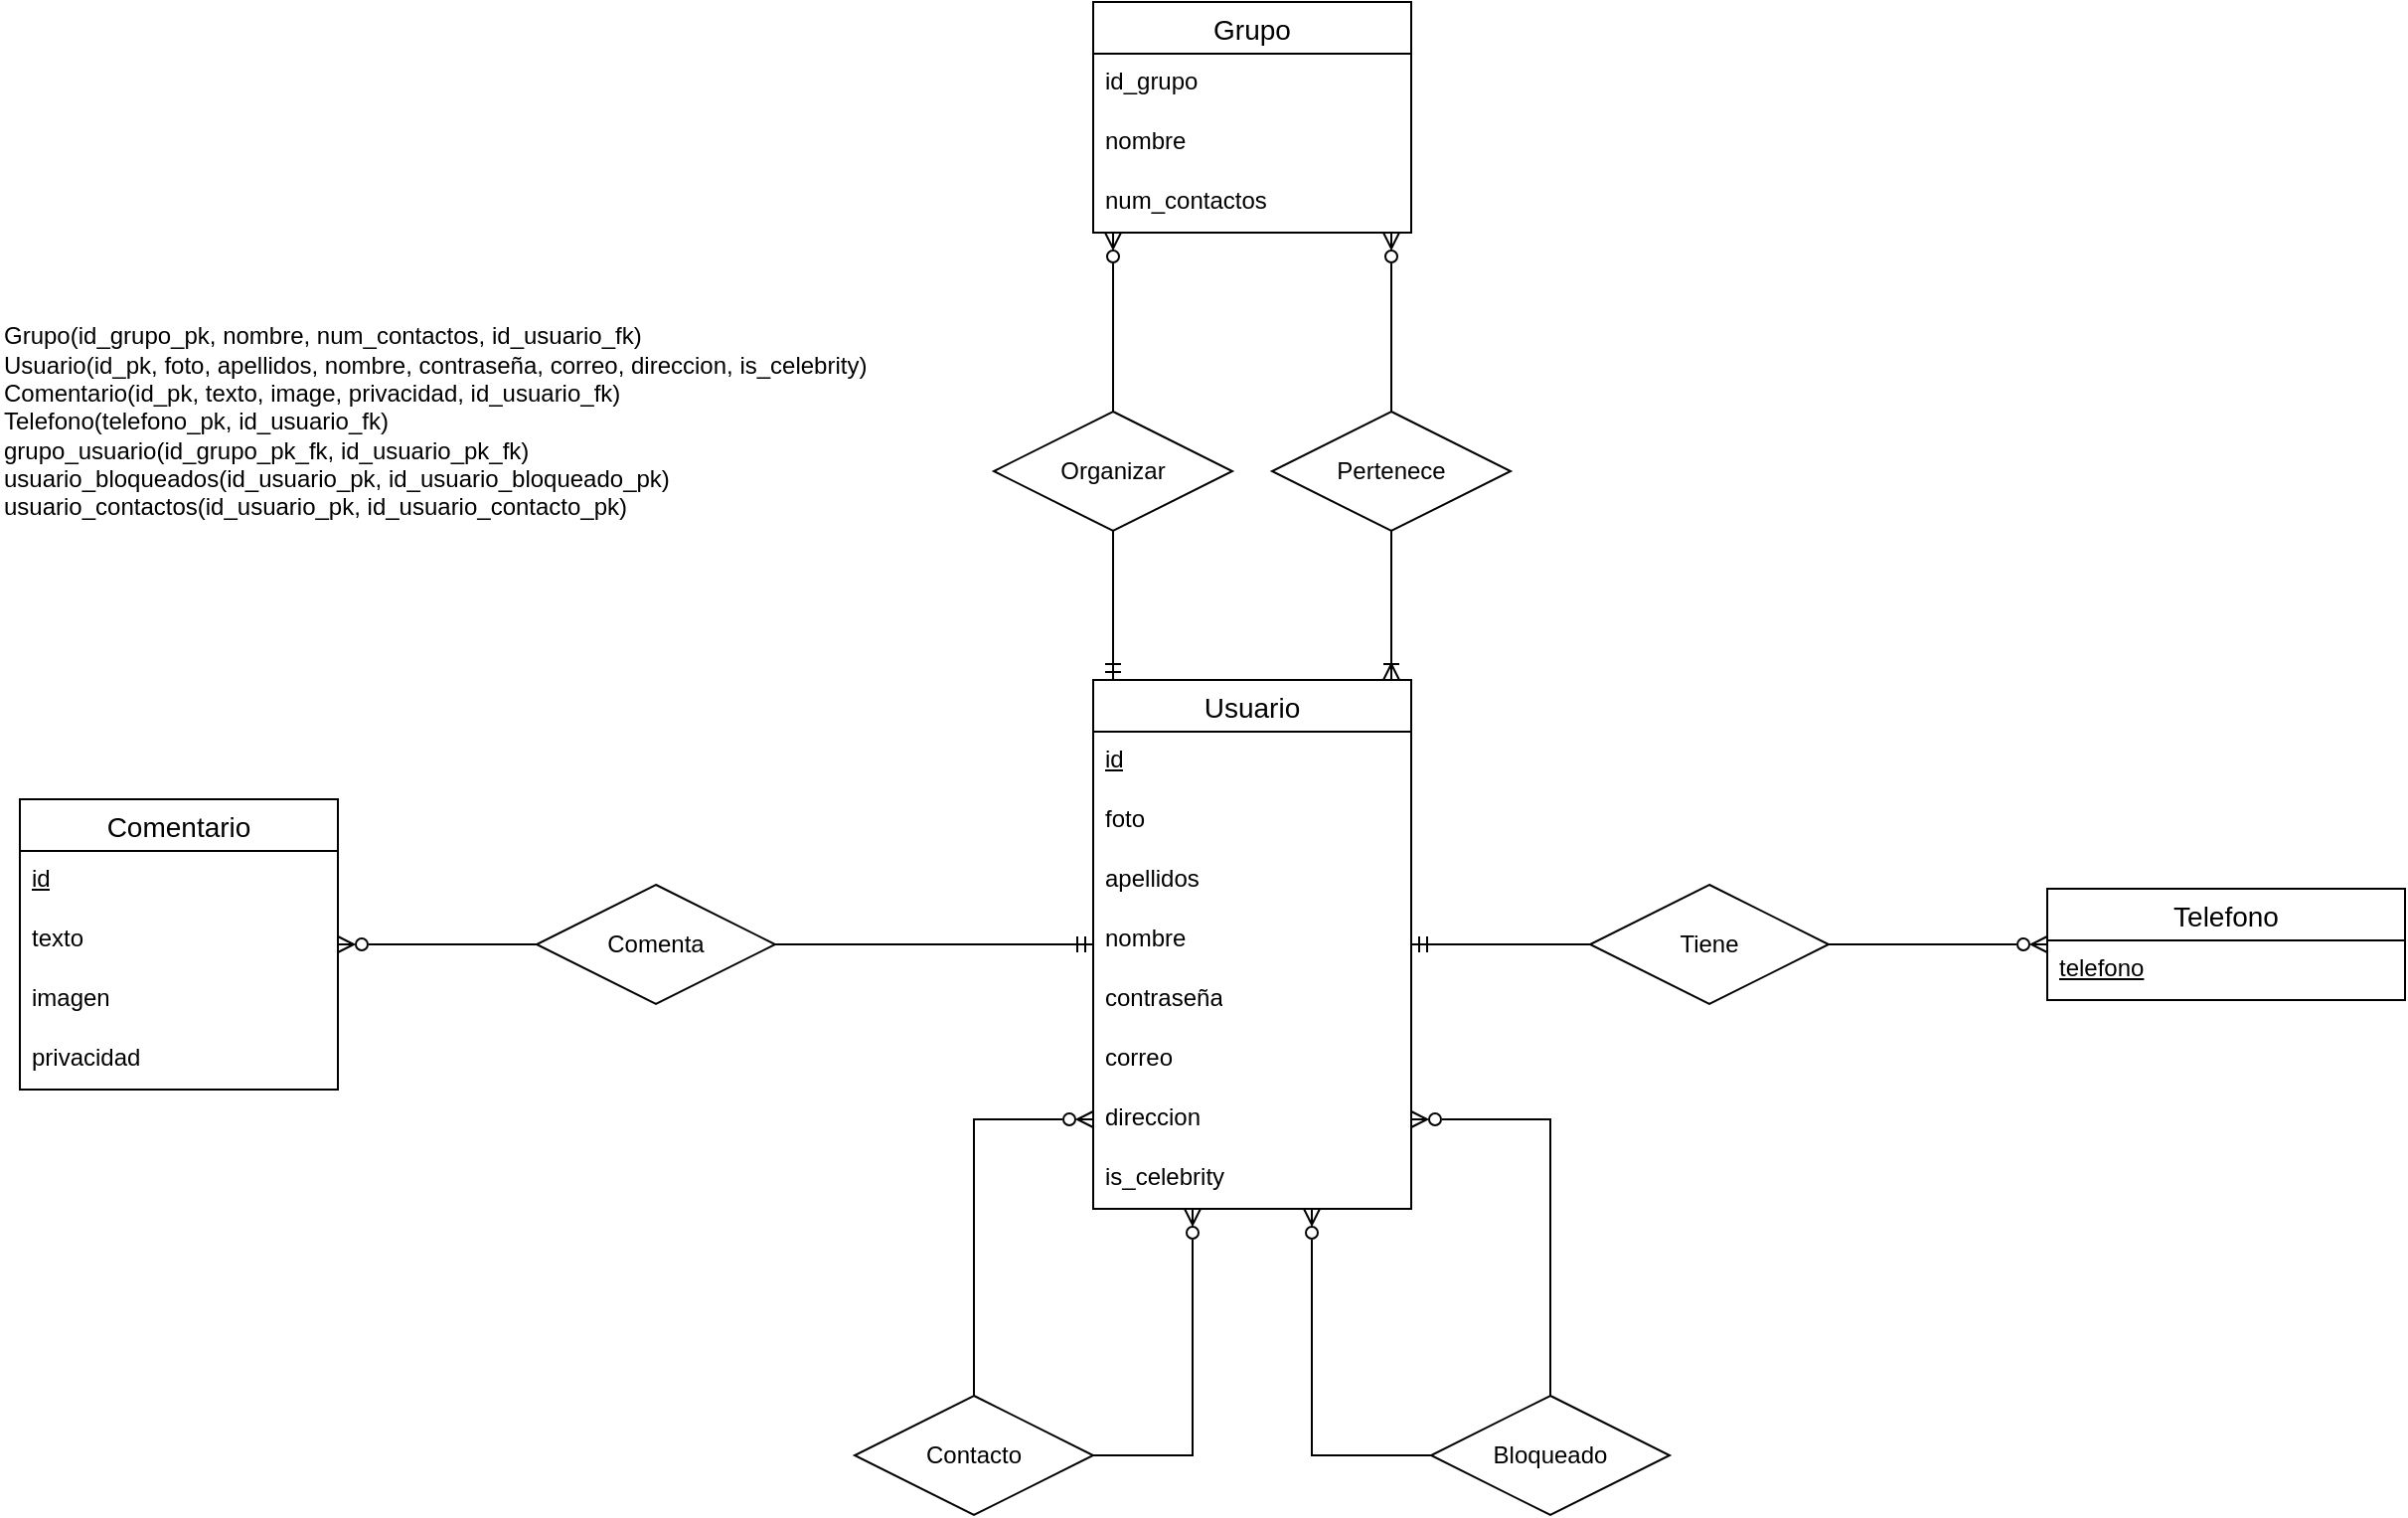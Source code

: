 <mxfile version="22.0.4" type="device">
  <diagram name="Página-1" id="EKGsYuw0FnHCdSLjsaUu">
    <mxGraphModel dx="2734" dy="2112" grid="1" gridSize="10" guides="1" tooltips="1" connect="1" arrows="1" fold="1" page="1" pageScale="1" pageWidth="827" pageHeight="1169" math="0" shadow="0">
      <root>
        <mxCell id="0" />
        <mxCell id="1" parent="0" />
        <mxCell id="tkP0ir2uq5uonUyYaova-1" value="Usuario" style="swimlane;fontStyle=0;childLayout=stackLayout;horizontal=1;startSize=26;horizontalStack=0;resizeParent=1;resizeParentMax=0;resizeLast=0;collapsible=1;marginBottom=0;align=center;fontSize=14;" parent="1" vertex="1">
          <mxGeometry x="150" y="225" width="160" height="266" as="geometry" />
        </mxCell>
        <mxCell id="tkP0ir2uq5uonUyYaova-50" value="&lt;u&gt;id&lt;/u&gt;" style="text;strokeColor=none;fillColor=none;spacingLeft=4;spacingRight=4;overflow=hidden;rotatable=0;points=[[0,0.5],[1,0.5]];portConstraint=eastwest;fontSize=12;whiteSpace=wrap;html=1;" parent="tkP0ir2uq5uonUyYaova-1" vertex="1">
          <mxGeometry y="26" width="160" height="30" as="geometry" />
        </mxCell>
        <mxCell id="tkP0ir2uq5uonUyYaova-54" value="foto" style="text;strokeColor=none;fillColor=none;spacingLeft=4;spacingRight=4;overflow=hidden;rotatable=0;points=[[0,0.5],[1,0.5]];portConstraint=eastwest;fontSize=12;whiteSpace=wrap;html=1;" parent="tkP0ir2uq5uonUyYaova-1" vertex="1">
          <mxGeometry y="56" width="160" height="30" as="geometry" />
        </mxCell>
        <mxCell id="tkP0ir2uq5uonUyYaova-53" value="apellidos" style="text;strokeColor=none;fillColor=none;spacingLeft=4;spacingRight=4;overflow=hidden;rotatable=0;points=[[0,0.5],[1,0.5]];portConstraint=eastwest;fontSize=12;whiteSpace=wrap;html=1;" parent="tkP0ir2uq5uonUyYaova-1" vertex="1">
          <mxGeometry y="86" width="160" height="30" as="geometry" />
        </mxCell>
        <mxCell id="tkP0ir2uq5uonUyYaova-52" value="nombre" style="text;strokeColor=none;fillColor=none;spacingLeft=4;spacingRight=4;overflow=hidden;rotatable=0;points=[[0,0.5],[1,0.5]];portConstraint=eastwest;fontSize=12;whiteSpace=wrap;html=1;" parent="tkP0ir2uq5uonUyYaova-1" vertex="1">
          <mxGeometry y="116" width="160" height="30" as="geometry" />
        </mxCell>
        <mxCell id="tkP0ir2uq5uonUyYaova-51" value="contraseña" style="text;strokeColor=none;fillColor=none;spacingLeft=4;spacingRight=4;overflow=hidden;rotatable=0;points=[[0,0.5],[1,0.5]];portConstraint=eastwest;fontSize=12;whiteSpace=wrap;html=1;" parent="tkP0ir2uq5uonUyYaova-1" vertex="1">
          <mxGeometry y="146" width="160" height="30" as="geometry" />
        </mxCell>
        <mxCell id="tkP0ir2uq5uonUyYaova-3" value="correo" style="text;strokeColor=none;fillColor=none;spacingLeft=4;spacingRight=4;overflow=hidden;rotatable=0;points=[[0,0.5],[1,0.5]];portConstraint=eastwest;fontSize=12;whiteSpace=wrap;html=1;" parent="tkP0ir2uq5uonUyYaova-1" vertex="1">
          <mxGeometry y="176" width="160" height="30" as="geometry" />
        </mxCell>
        <mxCell id="tkP0ir2uq5uonUyYaova-2" value="direccion" style="text;strokeColor=none;fillColor=none;spacingLeft=4;spacingRight=4;overflow=hidden;rotatable=0;points=[[0,0.5],[1,0.5]];portConstraint=eastwest;fontSize=12;whiteSpace=wrap;html=1;" parent="tkP0ir2uq5uonUyYaova-1" vertex="1">
          <mxGeometry y="206" width="160" height="30" as="geometry" />
        </mxCell>
        <mxCell id="tkP0ir2uq5uonUyYaova-56" value="is_celebrity" style="text;strokeColor=none;fillColor=none;spacingLeft=4;spacingRight=4;overflow=hidden;rotatable=0;points=[[0,0.5],[1,0.5]];portConstraint=eastwest;fontSize=12;whiteSpace=wrap;html=1;" parent="tkP0ir2uq5uonUyYaova-1" vertex="1">
          <mxGeometry y="236" width="160" height="30" as="geometry" />
        </mxCell>
        <mxCell id="tkP0ir2uq5uonUyYaova-13" value="Grupo" style="swimlane;fontStyle=0;childLayout=stackLayout;horizontal=1;startSize=26;horizontalStack=0;resizeParent=1;resizeParentMax=0;resizeLast=0;collapsible=1;marginBottom=0;align=center;fontSize=14;" parent="1" vertex="1">
          <mxGeometry x="150" y="-116" width="160" height="116" as="geometry" />
        </mxCell>
        <mxCell id="tkP0ir2uq5uonUyYaova-15" value="id_grupo" style="text;strokeColor=none;fillColor=none;spacingLeft=4;spacingRight=4;overflow=hidden;rotatable=0;points=[[0,0.5],[1,0.5]];portConstraint=eastwest;fontSize=12;whiteSpace=wrap;html=1;" parent="tkP0ir2uq5uonUyYaova-13" vertex="1">
          <mxGeometry y="26" width="160" height="30" as="geometry" />
        </mxCell>
        <mxCell id="tkP0ir2uq5uonUyYaova-14" value="nombre" style="text;strokeColor=none;fillColor=none;spacingLeft=4;spacingRight=4;overflow=hidden;rotatable=0;points=[[0,0.5],[1,0.5]];portConstraint=eastwest;fontSize=12;whiteSpace=wrap;html=1;" parent="tkP0ir2uq5uonUyYaova-13" vertex="1">
          <mxGeometry y="56" width="160" height="30" as="geometry" />
        </mxCell>
        <mxCell id="tkP0ir2uq5uonUyYaova-16" value="num_contactos" style="text;strokeColor=none;fillColor=none;spacingLeft=4;spacingRight=4;overflow=hidden;rotatable=0;points=[[0,0.5],[1,0.5]];portConstraint=eastwest;fontSize=12;whiteSpace=wrap;html=1;" parent="tkP0ir2uq5uonUyYaova-13" vertex="1">
          <mxGeometry y="86" width="160" height="30" as="geometry" />
        </mxCell>
        <mxCell id="tkP0ir2uq5uonUyYaova-34" value="Comentario" style="swimlane;fontStyle=0;childLayout=stackLayout;horizontal=1;startSize=26;horizontalStack=0;resizeParent=1;resizeParentMax=0;resizeLast=0;collapsible=1;marginBottom=0;align=center;fontSize=14;" parent="1" vertex="1">
          <mxGeometry x="-390" y="285" width="160" height="146" as="geometry" />
        </mxCell>
        <mxCell id="tkP0ir2uq5uonUyYaova-35" value="&lt;u&gt;id&lt;/u&gt;" style="text;strokeColor=none;fillColor=none;spacingLeft=4;spacingRight=4;overflow=hidden;rotatable=0;points=[[0,0.5],[1,0.5]];portConstraint=eastwest;fontSize=12;whiteSpace=wrap;html=1;" parent="tkP0ir2uq5uonUyYaova-34" vertex="1">
          <mxGeometry y="26" width="160" height="30" as="geometry" />
        </mxCell>
        <mxCell id="tkP0ir2uq5uonUyYaova-36" value="texto" style="text;strokeColor=none;fillColor=none;spacingLeft=4;spacingRight=4;overflow=hidden;rotatable=0;points=[[0,0.5],[1,0.5]];portConstraint=eastwest;fontSize=12;whiteSpace=wrap;html=1;" parent="tkP0ir2uq5uonUyYaova-34" vertex="1">
          <mxGeometry y="56" width="160" height="30" as="geometry" />
        </mxCell>
        <mxCell id="tkP0ir2uq5uonUyYaova-37" value="imagen" style="text;strokeColor=none;fillColor=none;spacingLeft=4;spacingRight=4;overflow=hidden;rotatable=0;points=[[0,0.5],[1,0.5]];portConstraint=eastwest;fontSize=12;whiteSpace=wrap;html=1;" parent="tkP0ir2uq5uonUyYaova-34" vertex="1">
          <mxGeometry y="86" width="160" height="30" as="geometry" />
        </mxCell>
        <mxCell id="tkP0ir2uq5uonUyYaova-38" value="privacidad" style="text;strokeColor=none;fillColor=none;spacingLeft=4;spacingRight=4;overflow=hidden;rotatable=0;points=[[0,0.5],[1,0.5]];portConstraint=eastwest;fontSize=12;whiteSpace=wrap;html=1;" parent="tkP0ir2uq5uonUyYaova-34" vertex="1">
          <mxGeometry y="116" width="160" height="30" as="geometry" />
        </mxCell>
        <mxCell id="tkP0ir2uq5uonUyYaova-41" value="Telefono" style="swimlane;fontStyle=0;childLayout=stackLayout;horizontal=1;startSize=26;horizontalStack=0;resizeParent=1;resizeParentMax=0;resizeLast=0;collapsible=1;marginBottom=0;align=center;fontSize=14;" parent="1" vertex="1">
          <mxGeometry x="630" y="330" width="180" height="56" as="geometry" />
        </mxCell>
        <mxCell id="tkP0ir2uq5uonUyYaova-42" value="&lt;u&gt;telefono&lt;/u&gt;" style="text;strokeColor=none;fillColor=none;spacingLeft=4;spacingRight=4;overflow=hidden;rotatable=0;points=[[0,0.5],[1,0.5]];portConstraint=eastwest;fontSize=12;whiteSpace=wrap;html=1;" parent="tkP0ir2uq5uonUyYaova-41" vertex="1">
          <mxGeometry y="26" width="180" height="30" as="geometry" />
        </mxCell>
        <mxCell id="tkP0ir2uq5uonUyYaova-72" style="edgeStyle=orthogonalEdgeStyle;rounded=0;orthogonalLoop=1;jettySize=auto;html=1;entryX=1;entryY=0.5;entryDx=0;entryDy=0;endArrow=ERzeroToMany;endFill=0;" parent="1" source="tkP0ir2uq5uonUyYaova-57" target="tkP0ir2uq5uonUyYaova-2" edge="1">
          <mxGeometry relative="1" as="geometry" />
        </mxCell>
        <mxCell id="tkP0ir2uq5uonUyYaova-73" style="edgeStyle=orthogonalEdgeStyle;rounded=0;orthogonalLoop=1;jettySize=auto;html=1;endArrow=ERzeroToMany;endFill=0;" parent="1" source="tkP0ir2uq5uonUyYaova-57" target="tkP0ir2uq5uonUyYaova-1" edge="1">
          <mxGeometry relative="1" as="geometry">
            <Array as="points">
              <mxPoint x="260" y="615" />
            </Array>
          </mxGeometry>
        </mxCell>
        <mxCell id="tkP0ir2uq5uonUyYaova-57" value="Bloqueado" style="shape=rhombus;perimeter=rhombusPerimeter;whiteSpace=wrap;html=1;align=center;" parent="1" vertex="1">
          <mxGeometry x="320" y="585" width="120" height="60" as="geometry" />
        </mxCell>
        <mxCell id="tkP0ir2uq5uonUyYaova-67" style="edgeStyle=orthogonalEdgeStyle;rounded=0;orthogonalLoop=1;jettySize=auto;html=1;endArrow=ERmandOne;endFill=0;" parent="1" source="tkP0ir2uq5uonUyYaova-58" target="tkP0ir2uq5uonUyYaova-1" edge="1">
          <mxGeometry relative="1" as="geometry" />
        </mxCell>
        <mxCell id="tkP0ir2uq5uonUyYaova-68" style="edgeStyle=orthogonalEdgeStyle;rounded=0;orthogonalLoop=1;jettySize=auto;html=1;endArrow=ERzeroToMany;endFill=0;" parent="1" source="tkP0ir2uq5uonUyYaova-58" target="tkP0ir2uq5uonUyYaova-34" edge="1">
          <mxGeometry relative="1" as="geometry" />
        </mxCell>
        <mxCell id="tkP0ir2uq5uonUyYaova-58" value="Comenta" style="shape=rhombus;perimeter=rhombusPerimeter;whiteSpace=wrap;html=1;align=center;" parent="1" vertex="1">
          <mxGeometry x="-130" y="328" width="120" height="60" as="geometry" />
        </mxCell>
        <mxCell id="tkP0ir2uq5uonUyYaova-69" style="edgeStyle=orthogonalEdgeStyle;rounded=0;orthogonalLoop=1;jettySize=auto;html=1;entryX=0;entryY=0.5;entryDx=0;entryDy=0;endArrow=ERzeroToMany;endFill=0;" parent="1" source="tkP0ir2uq5uonUyYaova-59" target="tkP0ir2uq5uonUyYaova-2" edge="1">
          <mxGeometry relative="1" as="geometry" />
        </mxCell>
        <mxCell id="tkP0ir2uq5uonUyYaova-71" style="edgeStyle=orthogonalEdgeStyle;rounded=0;orthogonalLoop=1;jettySize=auto;html=1;endArrow=ERzeroToMany;endFill=0;" parent="1" source="tkP0ir2uq5uonUyYaova-59" target="tkP0ir2uq5uonUyYaova-1" edge="1">
          <mxGeometry relative="1" as="geometry">
            <Array as="points">
              <mxPoint x="200" y="615" />
            </Array>
          </mxGeometry>
        </mxCell>
        <mxCell id="tkP0ir2uq5uonUyYaova-59" value="Contacto" style="shape=rhombus;perimeter=rhombusPerimeter;whiteSpace=wrap;html=1;align=center;" parent="1" vertex="1">
          <mxGeometry x="30" y="585" width="120" height="60" as="geometry" />
        </mxCell>
        <mxCell id="tkP0ir2uq5uonUyYaova-63" style="edgeStyle=orthogonalEdgeStyle;rounded=0;orthogonalLoop=1;jettySize=auto;html=1;endArrow=ERzeroToMany;endFill=0;" parent="1" source="tkP0ir2uq5uonUyYaova-60" target="tkP0ir2uq5uonUyYaova-13" edge="1">
          <mxGeometry relative="1" as="geometry">
            <Array as="points">
              <mxPoint x="160" y="60" />
              <mxPoint x="160" y="60" />
            </Array>
          </mxGeometry>
        </mxCell>
        <mxCell id="tkP0ir2uq5uonUyYaova-64" style="edgeStyle=orthogonalEdgeStyle;rounded=0;orthogonalLoop=1;jettySize=auto;html=1;endArrow=ERmandOne;endFill=0;" parent="1" source="tkP0ir2uq5uonUyYaova-60" target="tkP0ir2uq5uonUyYaova-1" edge="1">
          <mxGeometry relative="1" as="geometry">
            <Array as="points">
              <mxPoint x="160" y="180" />
              <mxPoint x="160" y="180" />
            </Array>
          </mxGeometry>
        </mxCell>
        <mxCell id="tkP0ir2uq5uonUyYaova-60" value="Organizar" style="shape=rhombus;perimeter=rhombusPerimeter;whiteSpace=wrap;html=1;align=center;" parent="1" vertex="1">
          <mxGeometry x="100" y="90" width="120" height="60" as="geometry" />
        </mxCell>
        <mxCell id="tkP0ir2uq5uonUyYaova-65" style="edgeStyle=orthogonalEdgeStyle;rounded=0;orthogonalLoop=1;jettySize=auto;html=1;endArrow=ERmandOne;endFill=0;" parent="1" source="tkP0ir2uq5uonUyYaova-61" target="tkP0ir2uq5uonUyYaova-1" edge="1">
          <mxGeometry relative="1" as="geometry" />
        </mxCell>
        <mxCell id="tkP0ir2uq5uonUyYaova-66" style="edgeStyle=orthogonalEdgeStyle;rounded=0;orthogonalLoop=1;jettySize=auto;html=1;endArrow=ERzeroToMany;endFill=0;" parent="1" source="tkP0ir2uq5uonUyYaova-61" target="tkP0ir2uq5uonUyYaova-41" edge="1">
          <mxGeometry relative="1" as="geometry" />
        </mxCell>
        <mxCell id="tkP0ir2uq5uonUyYaova-61" value="Tiene" style="shape=rhombus;perimeter=rhombusPerimeter;whiteSpace=wrap;html=1;align=center;" parent="1" vertex="1">
          <mxGeometry x="400" y="328" width="120" height="60" as="geometry" />
        </mxCell>
        <mxCell id="tkP0ir2uq5uonUyYaova-75" style="edgeStyle=orthogonalEdgeStyle;rounded=0;orthogonalLoop=1;jettySize=auto;html=1;endArrow=ERzeroToMany;endFill=0;" parent="1" source="tkP0ir2uq5uonUyYaova-74" target="tkP0ir2uq5uonUyYaova-13" edge="1">
          <mxGeometry relative="1" as="geometry">
            <Array as="points">
              <mxPoint x="300" y="20" />
              <mxPoint x="300" y="20" />
            </Array>
          </mxGeometry>
        </mxCell>
        <mxCell id="tkP0ir2uq5uonUyYaova-76" style="edgeStyle=orthogonalEdgeStyle;rounded=0;orthogonalLoop=1;jettySize=auto;html=1;endArrow=ERoneToMany;endFill=0;" parent="1" source="tkP0ir2uq5uonUyYaova-74" target="tkP0ir2uq5uonUyYaova-1" edge="1">
          <mxGeometry relative="1" as="geometry">
            <Array as="points">
              <mxPoint x="300" y="200" />
              <mxPoint x="300" y="200" />
            </Array>
          </mxGeometry>
        </mxCell>
        <mxCell id="tkP0ir2uq5uonUyYaova-74" value="Pertenece" style="shape=rhombus;perimeter=rhombusPerimeter;whiteSpace=wrap;html=1;align=center;" parent="1" vertex="1">
          <mxGeometry x="240" y="90" width="120" height="60" as="geometry" />
        </mxCell>
        <mxCell id="zKnp5lNArlJdwyg9ucRR-1" value="Grupo(id_grupo_pk, nombre, num_contactos, id_usuario_fk)&lt;br&gt;Usuario(id_pk, foto, apellidos, nombre, contraseña, correo, direccion, is_celebrity)&lt;br&gt;Comentario(id_pk, texto, image, privacidad, id_usuario_fk)&lt;br&gt;Telefono(telefono_pk, id_usuario_fk)&lt;br&gt;grupo_usuario(id_grupo_pk_fk, id_usuario_pk_fk)&lt;br&gt;usuario_bloqueados(id_usuario_pk, id_usuario_bloqueado_pk)&lt;br&gt;usuario_contactos(id_usuario_pk, id_usuario_contacto_pk)&lt;br&gt;" style="text;html=1;strokeColor=none;fillColor=none;align=left;verticalAlign=middle;whiteSpace=wrap;rounded=0;" vertex="1" parent="1">
          <mxGeometry x="-400" y="-20" width="850" height="230" as="geometry" />
        </mxCell>
      </root>
    </mxGraphModel>
  </diagram>
</mxfile>
